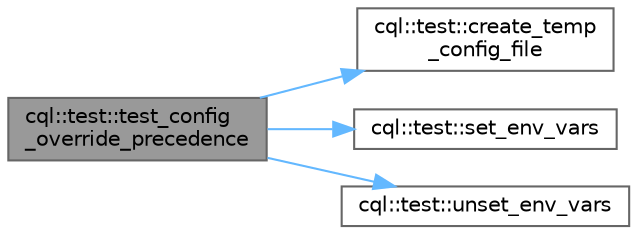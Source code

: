 digraph "cql::test::test_config_override_precedence"
{
 // INTERACTIVE_SVG=YES
 // LATEX_PDF_SIZE
  bgcolor="transparent";
  edge [fontname=Helvetica,fontsize=10,labelfontname=Helvetica,labelfontsize=10];
  node [fontname=Helvetica,fontsize=10,shape=box,height=0.2,width=0.4];
  rankdir="LR";
  Node1 [id="Node000001",label="cql::test::test_config\l_override_precedence",height=0.2,width=0.4,color="gray40", fillcolor="grey60", style="filled", fontcolor="black",tooltip="Test configuration override precedence (env vars should override file values)"];
  Node1 -> Node2 [id="edge1_Node000001_Node000002",color="steelblue1",style="solid",tooltip=" "];
  Node2 [id="Node000002",label="cql::test::create_temp\l_config_file",height=0.2,width=0.4,color="grey40", fillcolor="white", style="filled",URL="$namespacecql_1_1test.html#a3cc63eb07ca141024a925b1a7854b541",tooltip="Helper function to create a temporary config file."];
  Node1 -> Node3 [id="edge2_Node000001_Node000003",color="steelblue1",style="solid",tooltip=" "];
  Node3 [id="Node000003",label="cql::test::set_env_vars",height=0.2,width=0.4,color="grey40", fillcolor="white", style="filled",URL="$namespacecql_1_1test.html#a6546a58994b858292ead6dcd2336cc63",tooltip="Helper function to set environment variables."];
  Node1 -> Node4 [id="edge3_Node000001_Node000004",color="steelblue1",style="solid",tooltip=" "];
  Node4 [id="Node000004",label="cql::test::unset_env_vars",height=0.2,width=0.4,color="grey40", fillcolor="white", style="filled",URL="$namespacecql_1_1test.html#a2181f19597ee7f23b09f1e36602fe530",tooltip="Helper function to unset environment variables."];
}
